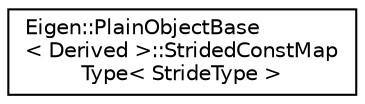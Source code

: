 digraph "Graphical Class Hierarchy"
{
  edge [fontname="Helvetica",fontsize="10",labelfontname="Helvetica",labelfontsize="10"];
  node [fontname="Helvetica",fontsize="10",shape=record];
  rankdir="LR";
  Node1 [label="Eigen::PlainObjectBase\l\< Derived \>::StridedConstMap\lType\< StrideType \>",height=0.2,width=0.4,color="black", fillcolor="white", style="filled",URL="$struct_eigen_1_1_plain_object_base_1_1_strided_const_map_type.html"];
}
